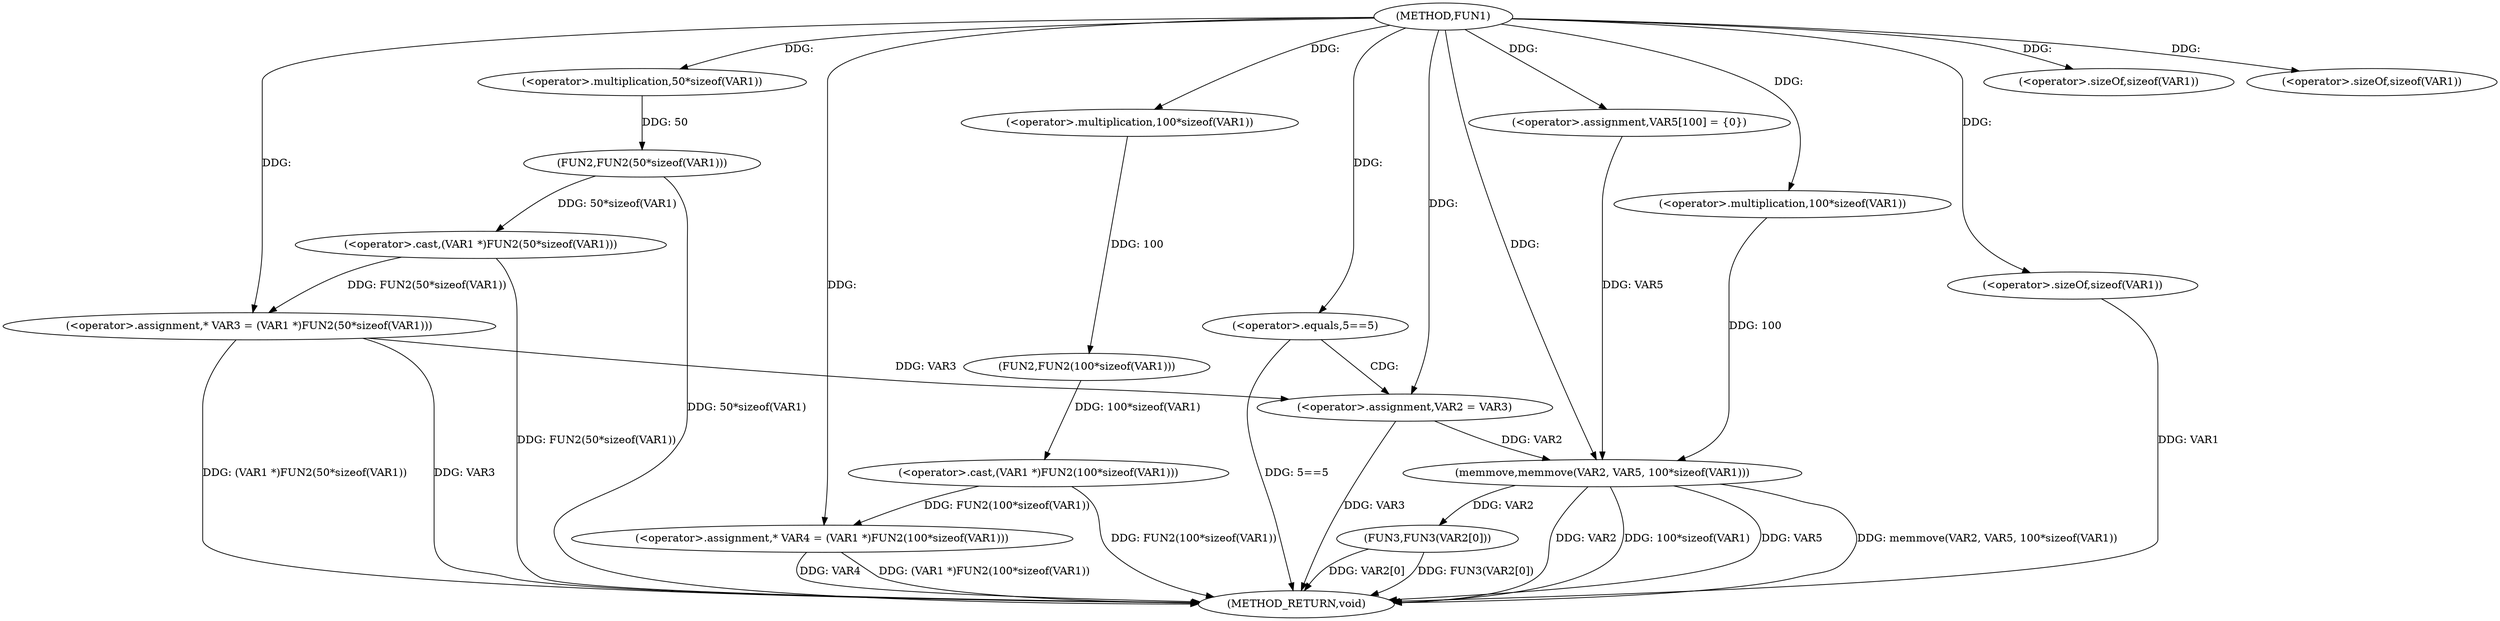 digraph FUN1 {  
"1000100" [label = "(METHOD,FUN1)" ]
"1000146" [label = "(METHOD_RETURN,void)" ]
"1000104" [label = "(<operator>.assignment,* VAR3 = (VAR1 *)FUN2(50*sizeof(VAR1)))" ]
"1000106" [label = "(<operator>.cast,(VAR1 *)FUN2(50*sizeof(VAR1)))" ]
"1000108" [label = "(FUN2,FUN2(50*sizeof(VAR1)))" ]
"1000109" [label = "(<operator>.multiplication,50*sizeof(VAR1))" ]
"1000111" [label = "(<operator>.sizeOf,sizeof(VAR1))" ]
"1000114" [label = "(<operator>.assignment,* VAR4 = (VAR1 *)FUN2(100*sizeof(VAR1)))" ]
"1000116" [label = "(<operator>.cast,(VAR1 *)FUN2(100*sizeof(VAR1)))" ]
"1000118" [label = "(FUN2,FUN2(100*sizeof(VAR1)))" ]
"1000119" [label = "(<operator>.multiplication,100*sizeof(VAR1))" ]
"1000121" [label = "(<operator>.sizeOf,sizeof(VAR1))" ]
"1000124" [label = "(<operator>.equals,5==5)" ]
"1000128" [label = "(<operator>.assignment,VAR2 = VAR3)" ]
"1000133" [label = "(<operator>.assignment,VAR5[100] = {0})" ]
"1000135" [label = "(memmove,memmove(VAR2, VAR5, 100*sizeof(VAR1)))" ]
"1000138" [label = "(<operator>.multiplication,100*sizeof(VAR1))" ]
"1000140" [label = "(<operator>.sizeOf,sizeof(VAR1))" ]
"1000142" [label = "(FUN3,FUN3(VAR2[0]))" ]
  "1000128" -> "1000146"  [ label = "DDG: VAR3"] 
  "1000142" -> "1000146"  [ label = "DDG: FUN3(VAR2[0])"] 
  "1000106" -> "1000146"  [ label = "DDG: FUN2(50*sizeof(VAR1))"] 
  "1000104" -> "1000146"  [ label = "DDG: VAR3"] 
  "1000140" -> "1000146"  [ label = "DDG: VAR1"] 
  "1000114" -> "1000146"  [ label = "DDG: VAR4"] 
  "1000116" -> "1000146"  [ label = "DDG: FUN2(100*sizeof(VAR1))"] 
  "1000135" -> "1000146"  [ label = "DDG: memmove(VAR2, VAR5, 100*sizeof(VAR1))"] 
  "1000114" -> "1000146"  [ label = "DDG: (VAR1 *)FUN2(100*sizeof(VAR1))"] 
  "1000124" -> "1000146"  [ label = "DDG: 5==5"] 
  "1000142" -> "1000146"  [ label = "DDG: VAR2[0]"] 
  "1000135" -> "1000146"  [ label = "DDG: VAR2"] 
  "1000135" -> "1000146"  [ label = "DDG: 100*sizeof(VAR1)"] 
  "1000135" -> "1000146"  [ label = "DDG: VAR5"] 
  "1000104" -> "1000146"  [ label = "DDG: (VAR1 *)FUN2(50*sizeof(VAR1))"] 
  "1000108" -> "1000146"  [ label = "DDG: 50*sizeof(VAR1)"] 
  "1000106" -> "1000104"  [ label = "DDG: FUN2(50*sizeof(VAR1))"] 
  "1000100" -> "1000104"  [ label = "DDG: "] 
  "1000108" -> "1000106"  [ label = "DDG: 50*sizeof(VAR1)"] 
  "1000109" -> "1000108"  [ label = "DDG: 50"] 
  "1000100" -> "1000109"  [ label = "DDG: "] 
  "1000100" -> "1000111"  [ label = "DDG: "] 
  "1000116" -> "1000114"  [ label = "DDG: FUN2(100*sizeof(VAR1))"] 
  "1000100" -> "1000114"  [ label = "DDG: "] 
  "1000118" -> "1000116"  [ label = "DDG: 100*sizeof(VAR1)"] 
  "1000119" -> "1000118"  [ label = "DDG: 100"] 
  "1000100" -> "1000119"  [ label = "DDG: "] 
  "1000100" -> "1000121"  [ label = "DDG: "] 
  "1000100" -> "1000124"  [ label = "DDG: "] 
  "1000104" -> "1000128"  [ label = "DDG: VAR3"] 
  "1000100" -> "1000128"  [ label = "DDG: "] 
  "1000100" -> "1000133"  [ label = "DDG: "] 
  "1000128" -> "1000135"  [ label = "DDG: VAR2"] 
  "1000100" -> "1000135"  [ label = "DDG: "] 
  "1000133" -> "1000135"  [ label = "DDG: VAR5"] 
  "1000138" -> "1000135"  [ label = "DDG: 100"] 
  "1000100" -> "1000138"  [ label = "DDG: "] 
  "1000100" -> "1000140"  [ label = "DDG: "] 
  "1000135" -> "1000142"  [ label = "DDG: VAR2"] 
  "1000124" -> "1000128"  [ label = "CDG: "] 
}
